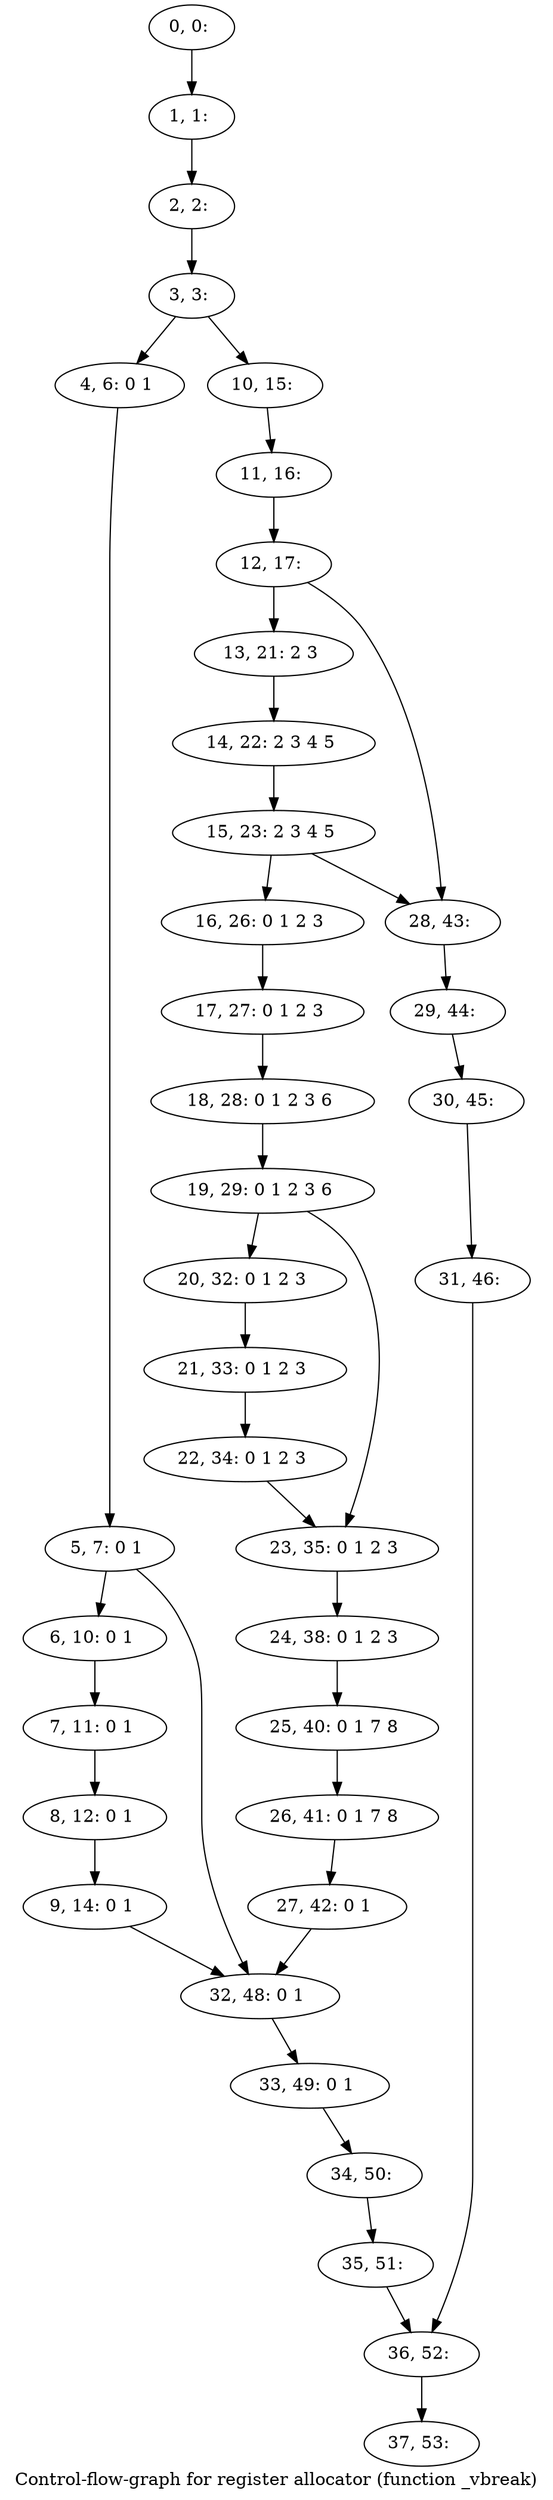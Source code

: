 digraph G {
graph [label="Control-flow-graph for register allocator (function _vbreak)"]
0[label="0, 0: "];
1[label="1, 1: "];
2[label="2, 2: "];
3[label="3, 3: "];
4[label="4, 6: 0 1 "];
5[label="5, 7: 0 1 "];
6[label="6, 10: 0 1 "];
7[label="7, 11: 0 1 "];
8[label="8, 12: 0 1 "];
9[label="9, 14: 0 1 "];
10[label="10, 15: "];
11[label="11, 16: "];
12[label="12, 17: "];
13[label="13, 21: 2 3 "];
14[label="14, 22: 2 3 4 5 "];
15[label="15, 23: 2 3 4 5 "];
16[label="16, 26: 0 1 2 3 "];
17[label="17, 27: 0 1 2 3 "];
18[label="18, 28: 0 1 2 3 6 "];
19[label="19, 29: 0 1 2 3 6 "];
20[label="20, 32: 0 1 2 3 "];
21[label="21, 33: 0 1 2 3 "];
22[label="22, 34: 0 1 2 3 "];
23[label="23, 35: 0 1 2 3 "];
24[label="24, 38: 0 1 2 3 "];
25[label="25, 40: 0 1 7 8 "];
26[label="26, 41: 0 1 7 8 "];
27[label="27, 42: 0 1 "];
28[label="28, 43: "];
29[label="29, 44: "];
30[label="30, 45: "];
31[label="31, 46: "];
32[label="32, 48: 0 1 "];
33[label="33, 49: 0 1 "];
34[label="34, 50: "];
35[label="35, 51: "];
36[label="36, 52: "];
37[label="37, 53: "];
0->1 ;
1->2 ;
2->3 ;
3->4 ;
3->10 ;
4->5 ;
5->6 ;
5->32 ;
6->7 ;
7->8 ;
8->9 ;
9->32 ;
10->11 ;
11->12 ;
12->13 ;
12->28 ;
13->14 ;
14->15 ;
15->16 ;
15->28 ;
16->17 ;
17->18 ;
18->19 ;
19->20 ;
19->23 ;
20->21 ;
21->22 ;
22->23 ;
23->24 ;
24->25 ;
25->26 ;
26->27 ;
27->32 ;
28->29 ;
29->30 ;
30->31 ;
31->36 ;
32->33 ;
33->34 ;
34->35 ;
35->36 ;
36->37 ;
}
